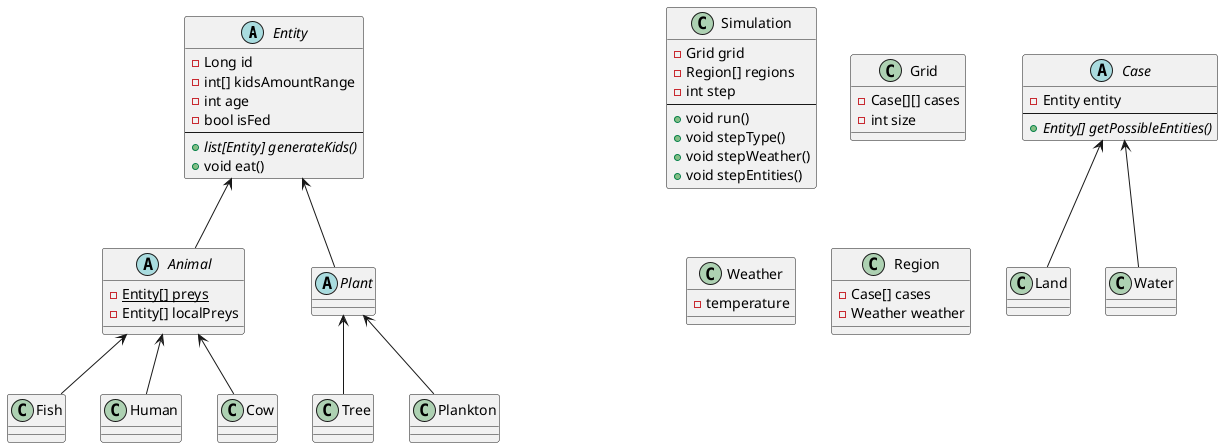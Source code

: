 @startuml class diagram

abstract class Entity {
    -Long id
    -int[] kidsAmountRange
    -int age
    -bool isFed
    --
    +list[Entity] {abstract} generateKids()
    +void eat()
}

class Simulation {
    -Grid grid
    -Region[] regions
    -int step
    --
    +void run()
    +void stepType()
    +void stepWeather()
    +void stepEntities()
}

class Grid {
    -Case[][] cases
    -int size
}

abstract class Case {
    -Entity entity
    --
    {abstract} +Entity[] getPossibleEntities()
}

class Land {
    
}

class Water {
    
}

class Weather {
    -temperature
}

class Region {
    -Case[] cases
    -Weather weather
}


class Fish {

}

class Human {

}

abstract class Animal {
    -{static} Entity[] preys
    -Entity[] localPreys
}

abstract class Plant {
}

class Tree {
}

class Plankton {
}

class Cow {
}

Entity <-- Animal
Entity <-- Plant

Animal <-- Human
Animal <-- Fish
Animal <-- Cow

Plant <-- Tree
Plant <-- Plankton

Case <-- Land
Case <-- Water

note right of Entity::localPreys
    Each entity from a same specie
    has a slightly different set of preys
end note

@enduml